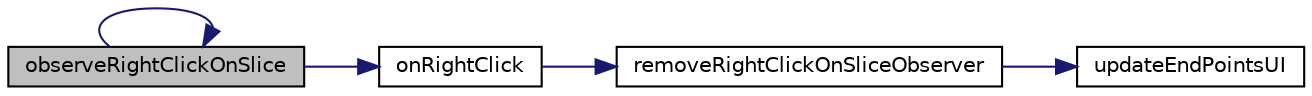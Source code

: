 digraph "observeRightClickOnSlice"
{
 // LATEX_PDF_SIZE
  bgcolor="transparent";
  edge [fontname="Helvetica",fontsize="10",labelfontname="Helvetica",labelfontsize="10"];
  node [fontname="Helvetica",fontsize="10",shape=record];
  rankdir="LR";
  Node1 [label="observeRightClickOnSlice",height=0.2,width=0.4,color="black", fillcolor="grey75", style="filled", fontcolor="black",tooltip=" "];
  Node1 -> Node1 [color="midnightblue",fontsize="10",style="solid",fontname="Helvetica"];
  Node1 -> Node2 [color="midnightblue",fontsize="10",style="solid",fontname="Helvetica"];
  Node2 [label="onRightClick",height=0.2,width=0.4,color="black",URL="$class_p_r_i_s_m_1_1_p_r_i_s_m_widget.html#ae52ac30ff7e889a819a90484fd2e4978",tooltip=" "];
  Node2 -> Node3 [color="midnightblue",fontsize="10",style="solid",fontname="Helvetica"];
  Node3 [label="removeRightClickOnSliceObserver",height=0.2,width=0.4,color="black",URL="$class_p_r_i_s_m_1_1_p_r_i_s_m_widget.html#a40a19da92b9e78ded9109165a21f455a",tooltip=" "];
  Node3 -> Node4 [color="midnightblue",fontsize="10",style="solid",fontname="Helvetica"];
  Node4 [label="updateEndPointsUI",height=0.2,width=0.4,color="black",URL="$class_p_r_i_s_m_1_1_p_r_i_s_m_widget.html#afa92c17d5fd6d29831a9f2f310f47741",tooltip=" "];
}
